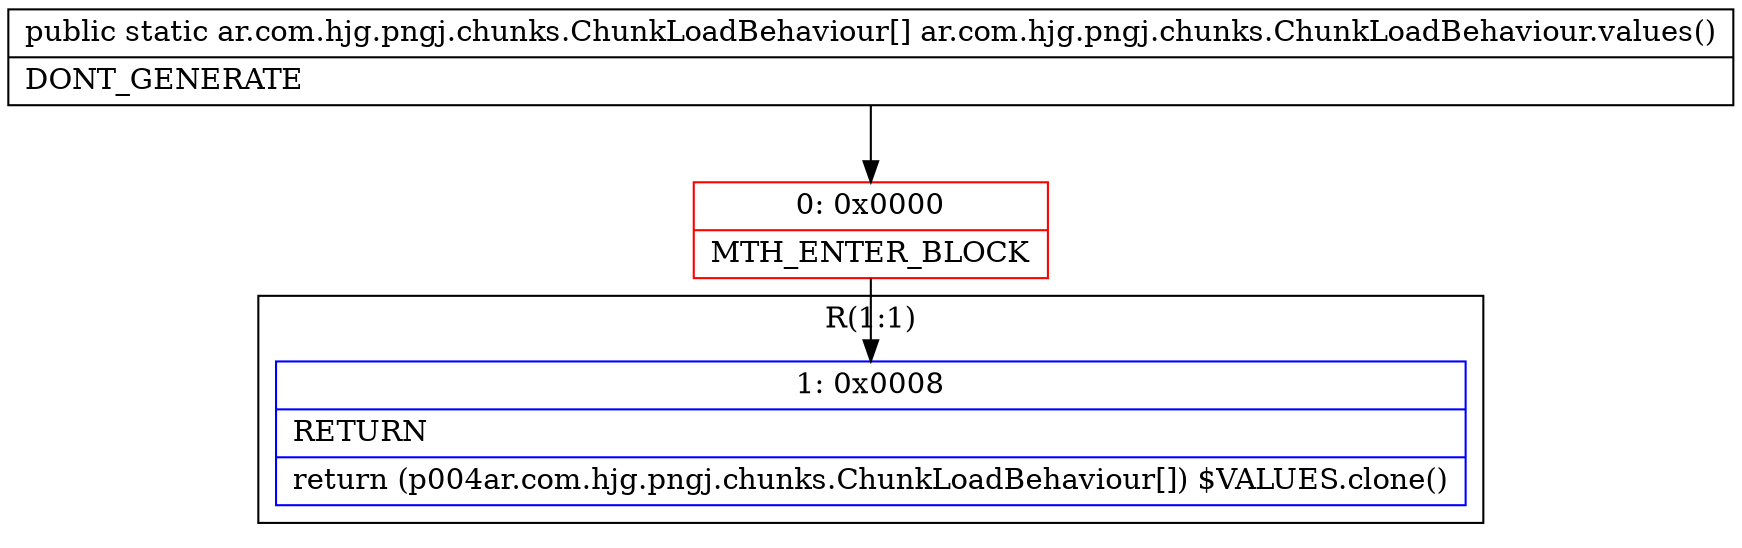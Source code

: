 digraph "CFG forar.com.hjg.pngj.chunks.ChunkLoadBehaviour.values()[Lar\/com\/hjg\/pngj\/chunks\/ChunkLoadBehaviour;" {
subgraph cluster_Region_287589872 {
label = "R(1:1)";
node [shape=record,color=blue];
Node_1 [shape=record,label="{1\:\ 0x0008|RETURN\l|return (p004ar.com.hjg.pngj.chunks.ChunkLoadBehaviour[]) $VALUES.clone()\l}"];
}
Node_0 [shape=record,color=red,label="{0\:\ 0x0000|MTH_ENTER_BLOCK\l}"];
MethodNode[shape=record,label="{public static ar.com.hjg.pngj.chunks.ChunkLoadBehaviour[] ar.com.hjg.pngj.chunks.ChunkLoadBehaviour.values()  | DONT_GENERATE\l}"];
MethodNode -> Node_0;
Node_0 -> Node_1;
}

